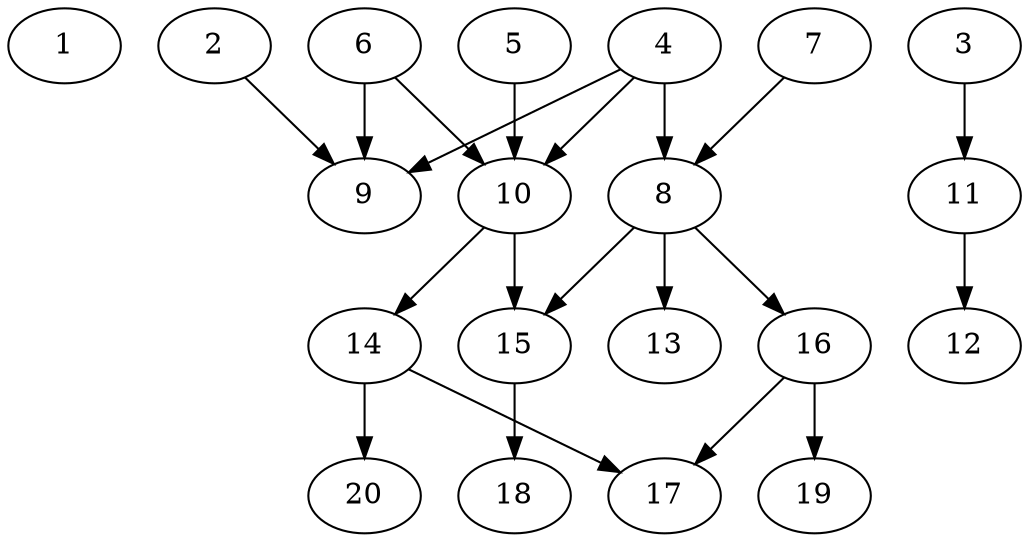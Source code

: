 // DAG automatically generated by daggen at Wed Jul 24 22:02:40 2019
// ./daggen --dot -n 20 --ccr 0.5 --fat 0.6 --regular 0.5 --density 0.5 --mindata 5242880 --maxdata 52428800 
digraph G {
  1 [size="43200512", alpha="0.15", expect_size="21600256"] 
  2 [size="57321472", alpha="0.17", expect_size="28660736"] 
  2 -> 9 [size ="28660736"]
  3 [size="85829632", alpha="0.07", expect_size="42914816"] 
  3 -> 11 [size ="42914816"]
  4 [size="74860544", alpha="0.01", expect_size="37430272"] 
  4 -> 8 [size ="37430272"]
  4 -> 9 [size ="37430272"]
  4 -> 10 [size ="37430272"]
  5 [size="92461056", alpha="0.16", expect_size="46230528"] 
  5 -> 10 [size ="46230528"]
  6 [size="86859776", alpha="0.04", expect_size="43429888"] 
  6 -> 9 [size ="43429888"]
  6 -> 10 [size ="43429888"]
  7 [size="21450752", alpha="0.17", expect_size="10725376"] 
  7 -> 8 [size ="10725376"]
  8 [size="102262784", alpha="0.08", expect_size="51131392"] 
  8 -> 13 [size ="51131392"]
  8 -> 15 [size ="51131392"]
  8 -> 16 [size ="51131392"]
  9 [size="69163008", alpha="0.08", expect_size="34581504"] 
  10 [size="52025344", alpha="0.15", expect_size="26012672"] 
  10 -> 14 [size ="26012672"]
  10 -> 15 [size ="26012672"]
  11 [size="44027904", alpha="0.04", expect_size="22013952"] 
  11 -> 12 [size ="22013952"]
  12 [size="19216384", alpha="0.12", expect_size="9608192"] 
  13 [size="100284416", alpha="0.03", expect_size="50142208"] 
  14 [size="38293504", alpha="0.20", expect_size="19146752"] 
  14 -> 17 [size ="19146752"]
  14 -> 20 [size ="19146752"]
  15 [size="41506816", alpha="0.02", expect_size="20753408"] 
  15 -> 18 [size ="20753408"]
  16 [size="20965376", alpha="0.18", expect_size="10482688"] 
  16 -> 17 [size ="10482688"]
  16 -> 19 [size ="10482688"]
  17 [size="39170048", alpha="0.14", expect_size="19585024"] 
  18 [size="25530368", alpha="0.10", expect_size="12765184"] 
  19 [size="65402880", alpha="0.05", expect_size="32701440"] 
  20 [size="11008000", alpha="0.05", expect_size="5504000"] 
}
